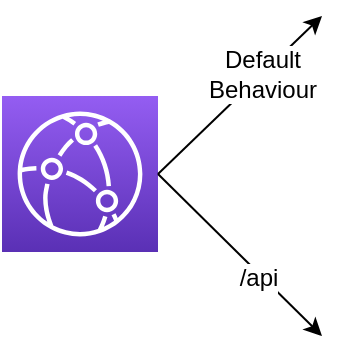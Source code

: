 <mxfile version="15.1.4" type="github">
  <diagram id="ARFAxi0KdtHPudQOAwqh" name="Page-1">
    <mxGraphModel dx="1995" dy="1155" grid="1" gridSize="10" guides="1" tooltips="1" connect="1" arrows="1" fold="1" page="1" pageScale="1" pageWidth="827" pageHeight="1169" math="0" shadow="0">
      <root>
        <mxCell id="0" />
        <mxCell id="1" parent="0" />
        <mxCell id="J0y3WeoziUCY8ritZgpN-1" value="" style="sketch=0;points=[[0,0,0],[0.25,0,0],[0.5,0,0],[0.75,0,0],[1,0,0],[0,1,0],[0.25,1,0],[0.5,1,0],[0.75,1,0],[1,1,0],[0,0.25,0],[0,0.5,0],[0,0.75,0],[1,0.25,0],[1,0.5,0],[1,0.75,0]];outlineConnect=0;fontColor=#232F3E;gradientColor=#945DF2;gradientDirection=north;fillColor=#5A30B5;strokeColor=#ffffff;dashed=0;verticalLabelPosition=bottom;verticalAlign=top;align=center;html=1;fontSize=12;fontStyle=0;aspect=fixed;shape=mxgraph.aws4.resourceIcon;resIcon=mxgraph.aws4.cloudfront;" parent="1" vertex="1">
          <mxGeometry x="40" y="440" width="78" height="78" as="geometry" />
        </mxCell>
        <mxCell id="hpqaFl9niPtcVTVSsJLT-1" value="" style="endArrow=classic;html=1;exitX=1;exitY=0.5;exitDx=0;exitDy=0;exitPerimeter=0;" edge="1" parent="1" source="J0y3WeoziUCY8ritZgpN-1">
          <mxGeometry width="50" height="50" relative="1" as="geometry">
            <mxPoint x="390" y="610" as="sourcePoint" />
            <mxPoint x="200" y="400" as="targetPoint" />
          </mxGeometry>
        </mxCell>
        <mxCell id="hpqaFl9niPtcVTVSsJLT-2" value="&lt;div&gt;&lt;font style=&quot;font-size: 12px&quot;&gt;Default&lt;/font&gt;&lt;/div&gt;&lt;div&gt;&lt;font style=&quot;font-size: 12px&quot;&gt;Behaviour&lt;/font&gt;&lt;br&gt;&lt;/div&gt;" style="edgeLabel;html=1;align=center;verticalAlign=middle;resizable=0;points=[];" vertex="1" connectable="0" parent="hpqaFl9niPtcVTVSsJLT-1">
          <mxGeometry x="0.267" relative="1" as="geometry">
            <mxPoint as="offset" />
          </mxGeometry>
        </mxCell>
        <mxCell id="hpqaFl9niPtcVTVSsJLT-3" value="" style="endArrow=classic;html=1;exitX=1;exitY=0.5;exitDx=0;exitDy=0;exitPerimeter=0;" edge="1" parent="1" source="J0y3WeoziUCY8ritZgpN-1">
          <mxGeometry width="50" height="50" relative="1" as="geometry">
            <mxPoint x="150" y="490" as="sourcePoint" />
            <mxPoint x="200" y="560" as="targetPoint" />
          </mxGeometry>
        </mxCell>
        <mxCell id="hpqaFl9niPtcVTVSsJLT-4" value="&lt;font style=&quot;font-size: 12px&quot;&gt;/api&lt;/font&gt;" style="edgeLabel;html=1;align=center;verticalAlign=middle;resizable=0;points=[];" vertex="1" connectable="0" parent="hpqaFl9niPtcVTVSsJLT-3">
          <mxGeometry x="0.225" y="-1" relative="1" as="geometry">
            <mxPoint y="1" as="offset" />
          </mxGeometry>
        </mxCell>
      </root>
    </mxGraphModel>
  </diagram>
</mxfile>
